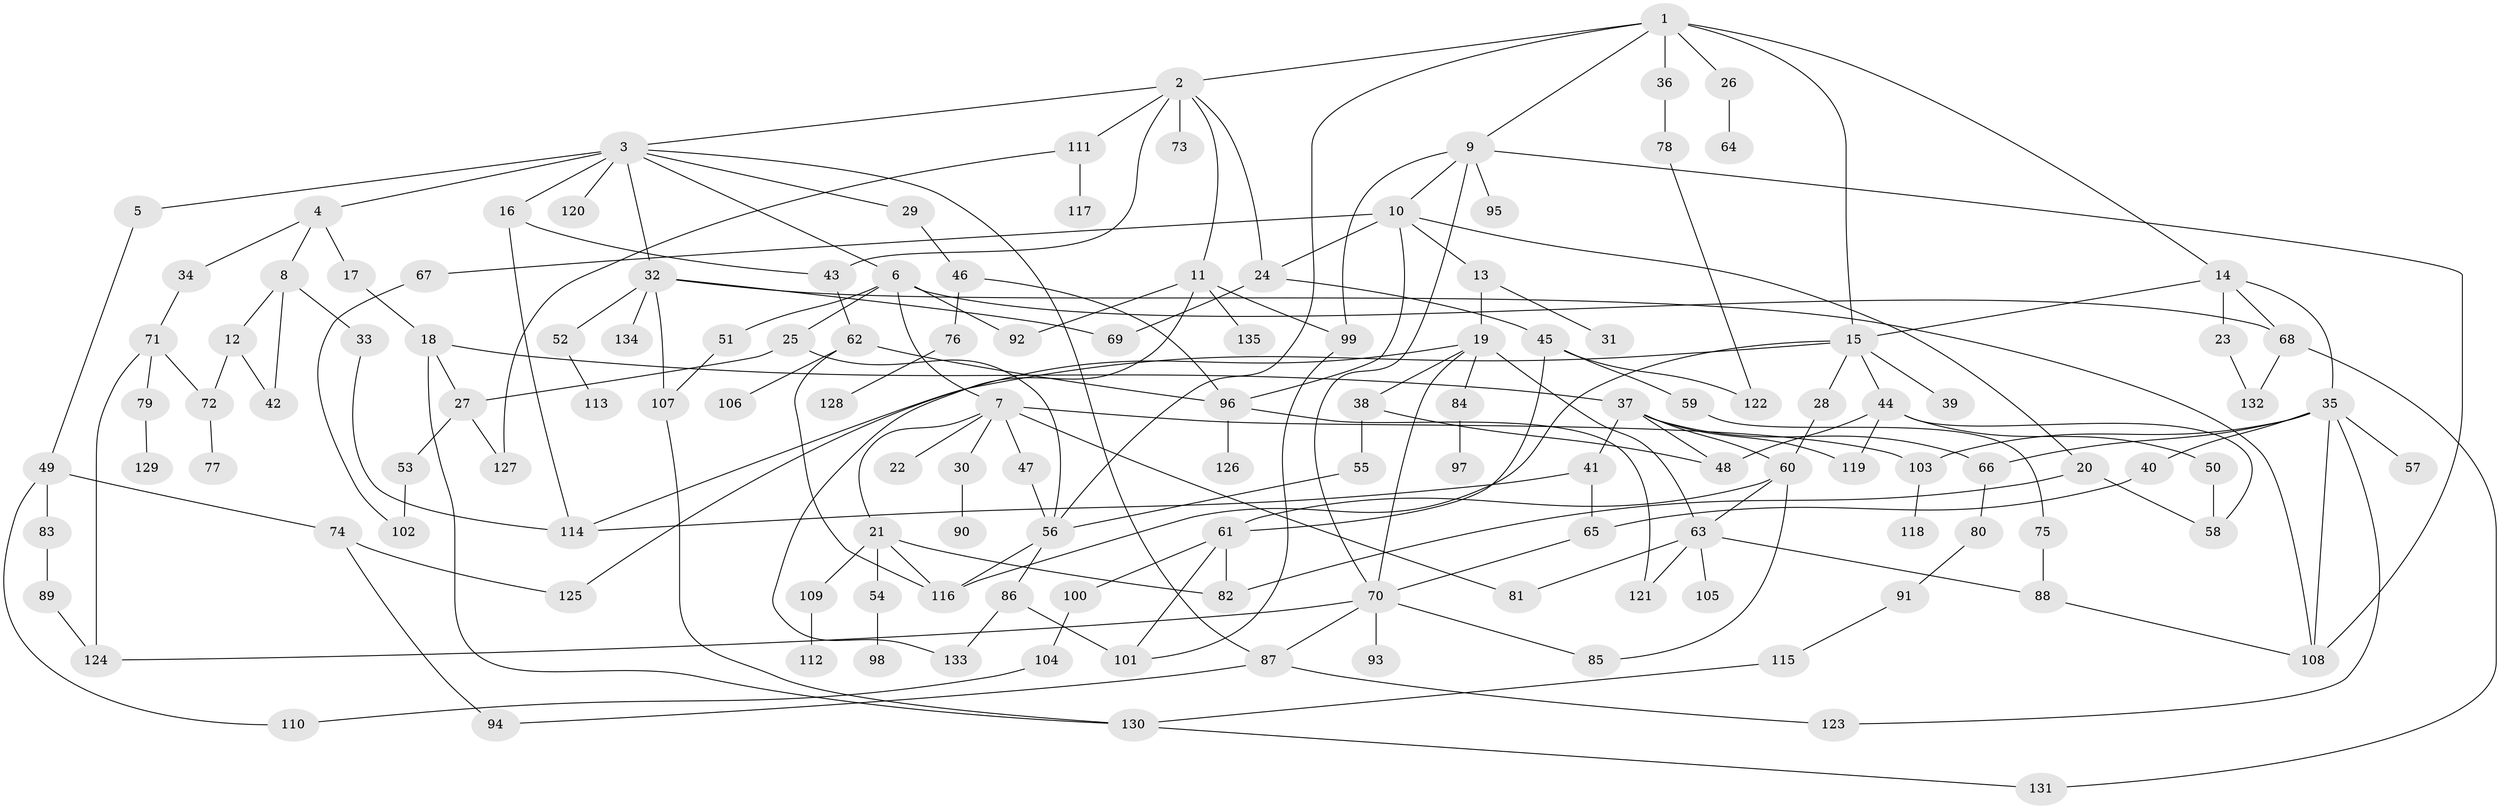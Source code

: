 // coarse degree distribution, {4: 0.2073170731707317, 5: 0.10975609756097561, 6: 0.0975609756097561, 2: 0.2682926829268293, 3: 0.12195121951219512, 7: 0.036585365853658534, 1: 0.14634146341463414, 8: 0.012195121951219513}
// Generated by graph-tools (version 1.1) at 2025/36/03/04/25 23:36:13]
// undirected, 135 vertices, 195 edges
graph export_dot {
  node [color=gray90,style=filled];
  1;
  2;
  3;
  4;
  5;
  6;
  7;
  8;
  9;
  10;
  11;
  12;
  13;
  14;
  15;
  16;
  17;
  18;
  19;
  20;
  21;
  22;
  23;
  24;
  25;
  26;
  27;
  28;
  29;
  30;
  31;
  32;
  33;
  34;
  35;
  36;
  37;
  38;
  39;
  40;
  41;
  42;
  43;
  44;
  45;
  46;
  47;
  48;
  49;
  50;
  51;
  52;
  53;
  54;
  55;
  56;
  57;
  58;
  59;
  60;
  61;
  62;
  63;
  64;
  65;
  66;
  67;
  68;
  69;
  70;
  71;
  72;
  73;
  74;
  75;
  76;
  77;
  78;
  79;
  80;
  81;
  82;
  83;
  84;
  85;
  86;
  87;
  88;
  89;
  90;
  91;
  92;
  93;
  94;
  95;
  96;
  97;
  98;
  99;
  100;
  101;
  102;
  103;
  104;
  105;
  106;
  107;
  108;
  109;
  110;
  111;
  112;
  113;
  114;
  115;
  116;
  117;
  118;
  119;
  120;
  121;
  122;
  123;
  124;
  125;
  126;
  127;
  128;
  129;
  130;
  131;
  132;
  133;
  134;
  135;
  1 -- 2;
  1 -- 9;
  1 -- 14;
  1 -- 26;
  1 -- 36;
  1 -- 15;
  1 -- 56;
  2 -- 3;
  2 -- 11;
  2 -- 24;
  2 -- 43;
  2 -- 73;
  2 -- 111;
  3 -- 4;
  3 -- 5;
  3 -- 6;
  3 -- 16;
  3 -- 29;
  3 -- 32;
  3 -- 120;
  3 -- 87;
  4 -- 8;
  4 -- 17;
  4 -- 34;
  5 -- 49;
  6 -- 7;
  6 -- 25;
  6 -- 51;
  6 -- 92;
  6 -- 68;
  7 -- 21;
  7 -- 22;
  7 -- 30;
  7 -- 47;
  7 -- 103;
  7 -- 81;
  8 -- 12;
  8 -- 33;
  8 -- 42;
  9 -- 10;
  9 -- 95;
  9 -- 99;
  9 -- 108;
  9 -- 70;
  10 -- 13;
  10 -- 20;
  10 -- 67;
  10 -- 96;
  10 -- 24;
  11 -- 92;
  11 -- 135;
  11 -- 99;
  11 -- 133;
  12 -- 42;
  12 -- 72;
  13 -- 19;
  13 -- 31;
  14 -- 15;
  14 -- 23;
  14 -- 35;
  14 -- 68;
  15 -- 28;
  15 -- 39;
  15 -- 44;
  15 -- 114;
  15 -- 116;
  16 -- 43;
  16 -- 114;
  17 -- 18;
  18 -- 27;
  18 -- 37;
  18 -- 130;
  19 -- 38;
  19 -- 70;
  19 -- 84;
  19 -- 125;
  19 -- 63;
  20 -- 82;
  20 -- 58;
  21 -- 54;
  21 -- 109;
  21 -- 116;
  21 -- 82;
  23 -- 132;
  24 -- 45;
  24 -- 69;
  25 -- 56;
  25 -- 27;
  26 -- 64;
  27 -- 53;
  27 -- 127;
  28 -- 60;
  29 -- 46;
  30 -- 90;
  32 -- 52;
  32 -- 107;
  32 -- 134;
  32 -- 108;
  32 -- 69;
  33 -- 114;
  34 -- 71;
  35 -- 40;
  35 -- 57;
  35 -- 108;
  35 -- 66;
  35 -- 123;
  35 -- 103;
  36 -- 78;
  37 -- 41;
  37 -- 66;
  37 -- 119;
  37 -- 48;
  37 -- 60;
  38 -- 55;
  38 -- 48;
  40 -- 65;
  41 -- 65;
  41 -- 114;
  43 -- 62;
  44 -- 48;
  44 -- 50;
  44 -- 58;
  44 -- 119;
  45 -- 59;
  45 -- 61;
  45 -- 122;
  46 -- 76;
  46 -- 96;
  47 -- 56;
  49 -- 74;
  49 -- 83;
  49 -- 110;
  50 -- 58;
  51 -- 107;
  52 -- 113;
  53 -- 102;
  54 -- 98;
  55 -- 56;
  56 -- 86;
  56 -- 116;
  59 -- 75;
  60 -- 63;
  60 -- 85;
  60 -- 61;
  61 -- 100;
  61 -- 101;
  61 -- 82;
  62 -- 96;
  62 -- 106;
  62 -- 116;
  63 -- 81;
  63 -- 105;
  63 -- 88;
  63 -- 121;
  65 -- 70;
  66 -- 80;
  67 -- 102;
  68 -- 131;
  68 -- 132;
  70 -- 87;
  70 -- 93;
  70 -- 85;
  70 -- 124;
  71 -- 72;
  71 -- 79;
  71 -- 124;
  72 -- 77;
  74 -- 94;
  74 -- 125;
  75 -- 88;
  76 -- 128;
  78 -- 122;
  79 -- 129;
  80 -- 91;
  83 -- 89;
  84 -- 97;
  86 -- 133;
  86 -- 101;
  87 -- 123;
  87 -- 94;
  88 -- 108;
  89 -- 124;
  91 -- 115;
  96 -- 121;
  96 -- 126;
  99 -- 101;
  100 -- 104;
  103 -- 118;
  104 -- 110;
  107 -- 130;
  109 -- 112;
  111 -- 117;
  111 -- 127;
  115 -- 130;
  130 -- 131;
}
